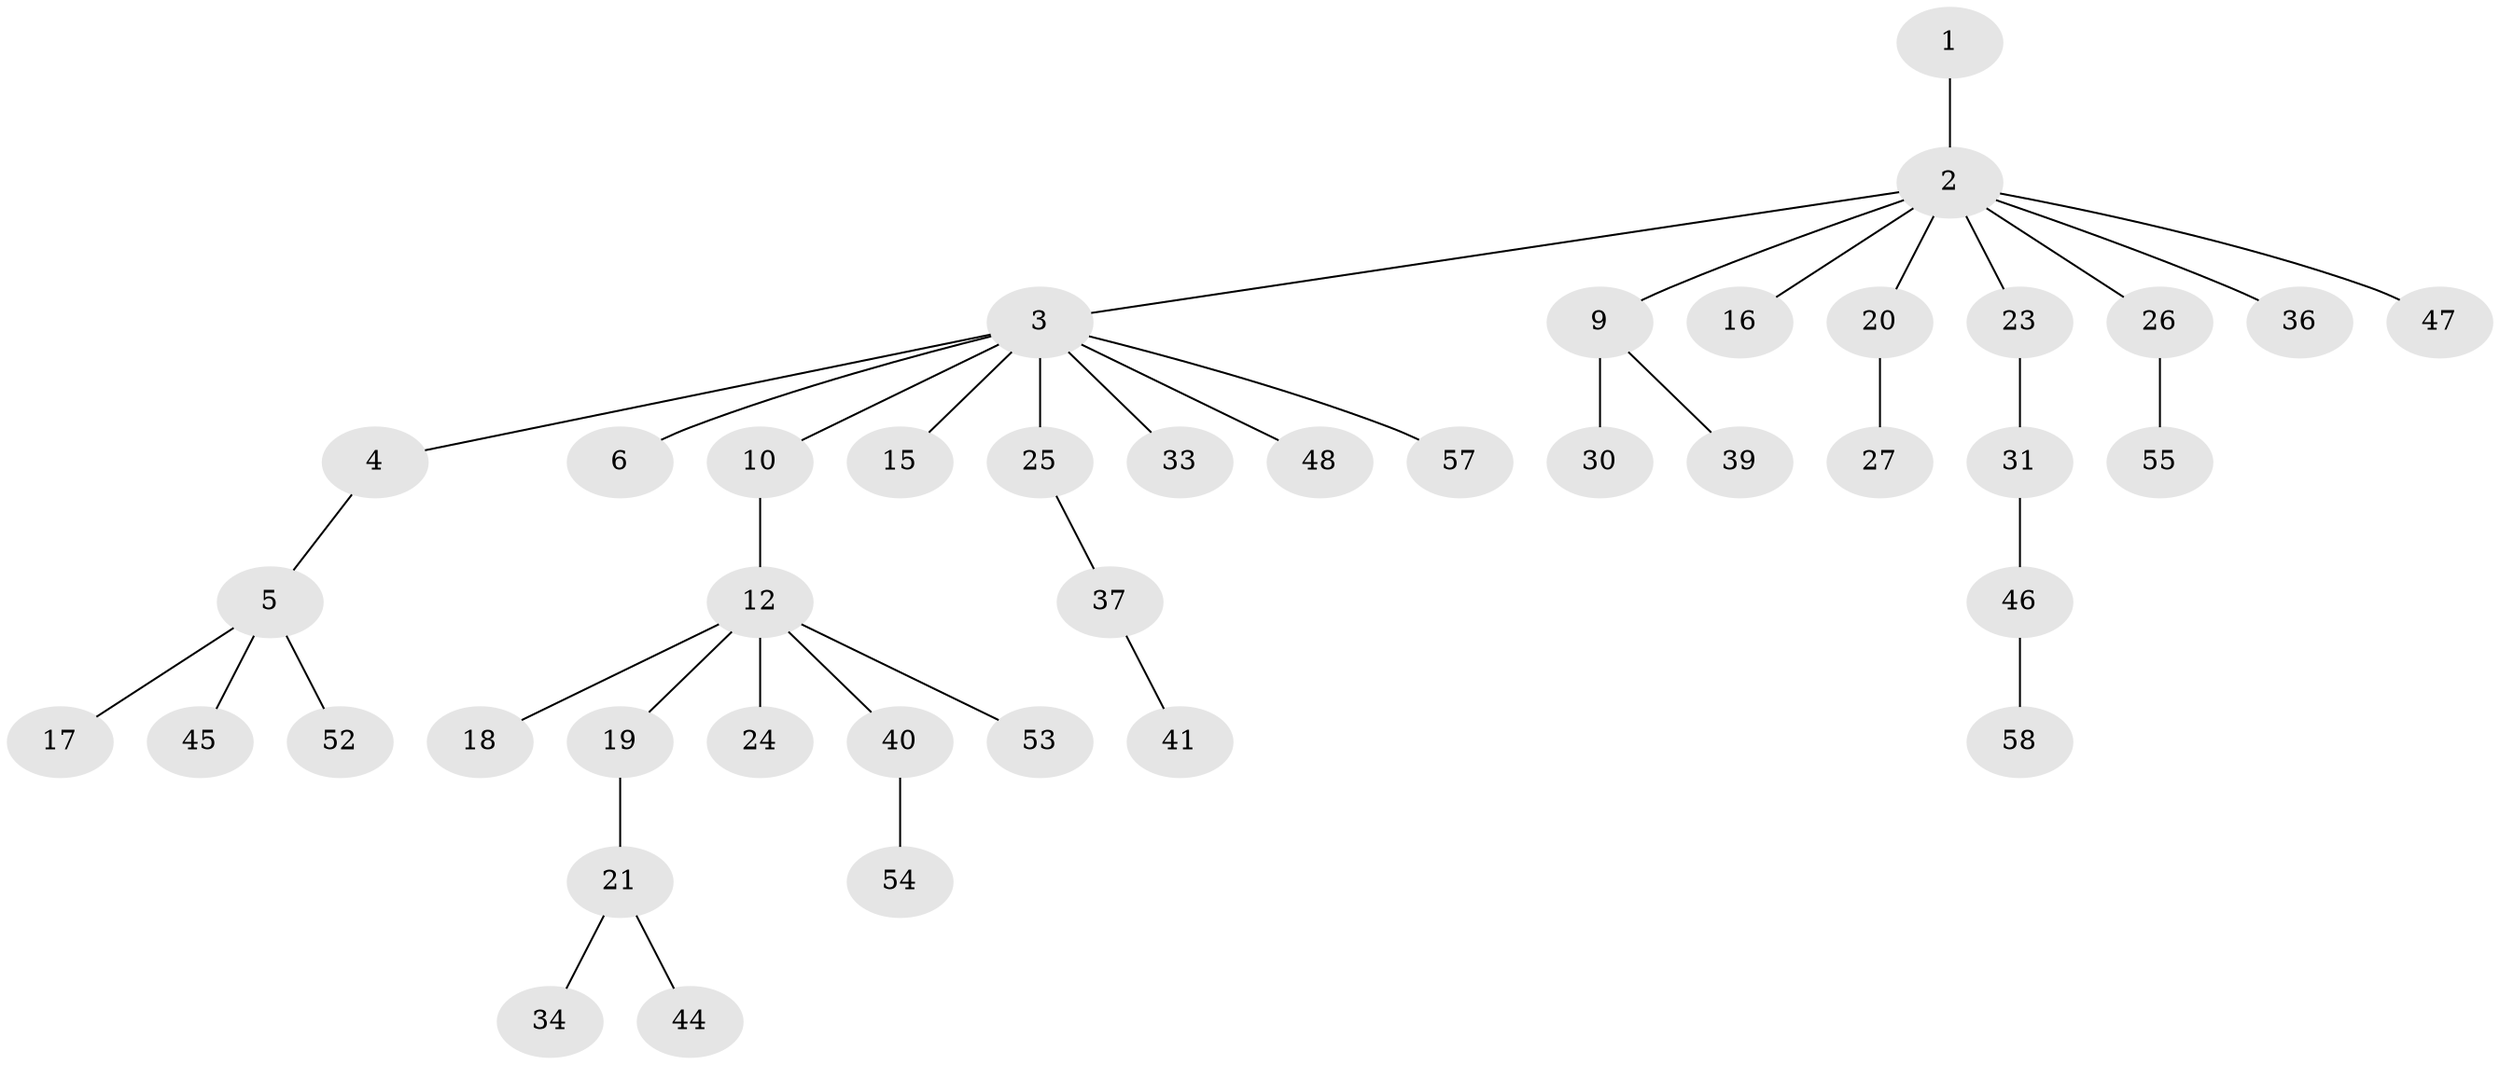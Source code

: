 // Generated by graph-tools (version 1.1) at 2025/52/02/27/25 19:52:13]
// undirected, 41 vertices, 40 edges
graph export_dot {
graph [start="1"]
  node [color=gray90,style=filled];
  1 [super="+49"];
  2 [super="+11"];
  3 [super="+7"];
  4 [super="+8"];
  5 [super="+59"];
  6;
  9 [super="+22"];
  10 [super="+13"];
  12 [super="+14"];
  15;
  16 [super="+56"];
  17 [super="+28"];
  18;
  19 [super="+51"];
  20 [super="+32"];
  21 [super="+29"];
  23;
  24 [super="+42"];
  25;
  26 [super="+43"];
  27;
  30;
  31 [super="+35"];
  33;
  34;
  36;
  37 [super="+38"];
  39;
  40 [super="+50"];
  41;
  44;
  45;
  46;
  47;
  48;
  52;
  53;
  54;
  55;
  57;
  58;
  1 -- 2;
  2 -- 3;
  2 -- 9;
  2 -- 16;
  2 -- 36;
  2 -- 20;
  2 -- 23;
  2 -- 26;
  2 -- 47;
  3 -- 4;
  3 -- 6;
  3 -- 10;
  3 -- 33;
  3 -- 48;
  3 -- 57;
  3 -- 25;
  3 -- 15;
  4 -- 5;
  5 -- 17;
  5 -- 45;
  5 -- 52;
  9 -- 30;
  9 -- 39;
  10 -- 12;
  12 -- 18;
  12 -- 19;
  12 -- 53;
  12 -- 24;
  12 -- 40;
  19 -- 21;
  20 -- 27;
  21 -- 44;
  21 -- 34;
  23 -- 31;
  25 -- 37;
  26 -- 55;
  31 -- 46;
  37 -- 41;
  40 -- 54;
  46 -- 58;
}
